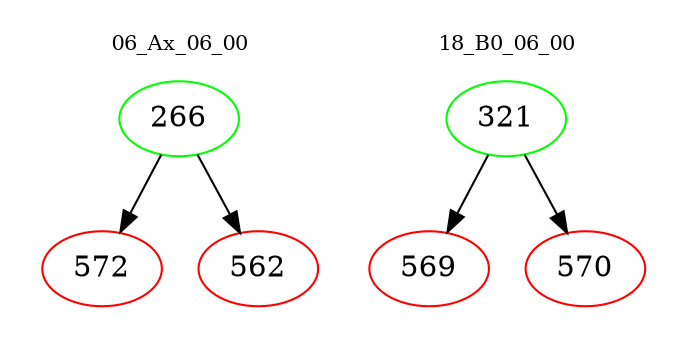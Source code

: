 digraph{
subgraph cluster_0 {
color = white
label = "06_Ax_06_00";
fontsize=10;
T0_266 [label="266", color="green"]
T0_266 -> T0_572 [color="black"]
T0_572 [label="572", color="red"]
T0_266 -> T0_562 [color="black"]
T0_562 [label="562", color="red"]
}
subgraph cluster_1 {
color = white
label = "18_B0_06_00";
fontsize=10;
T1_321 [label="321", color="green"]
T1_321 -> T1_569 [color="black"]
T1_569 [label="569", color="red"]
T1_321 -> T1_570 [color="black"]
T1_570 [label="570", color="red"]
}
}
